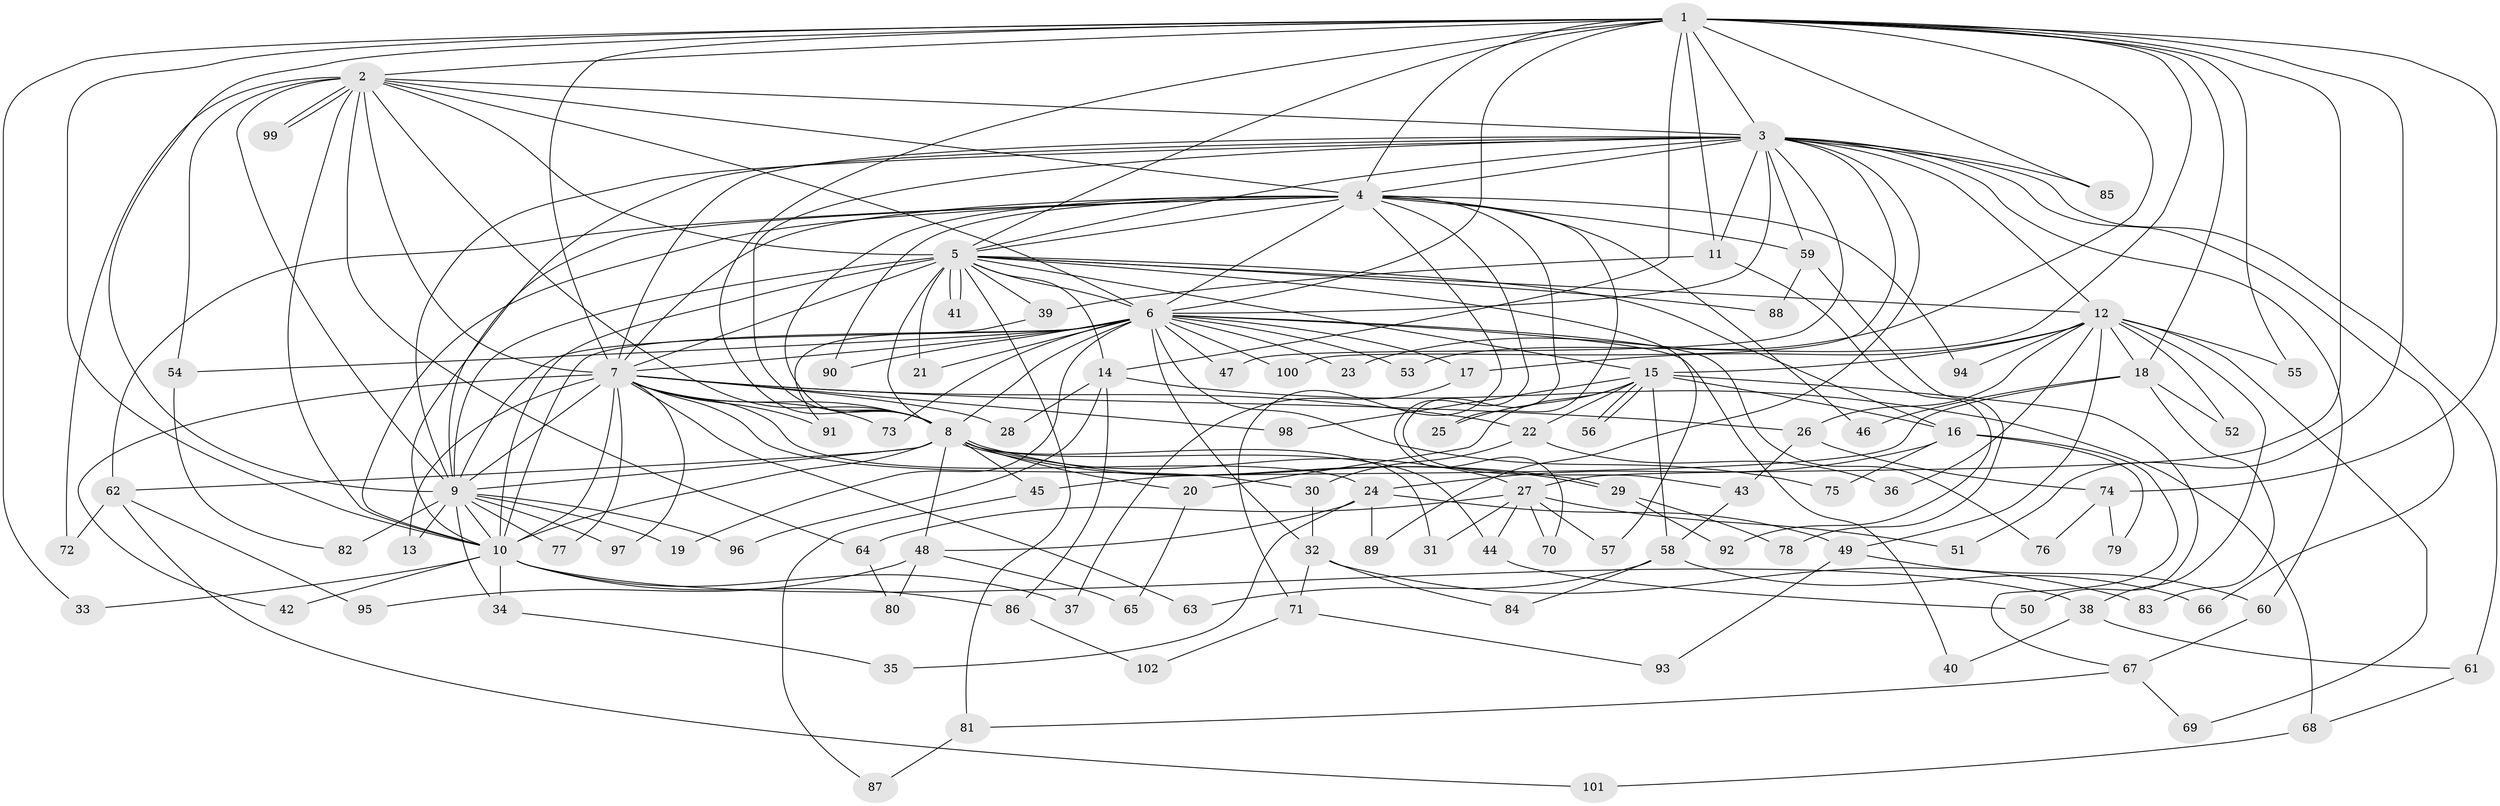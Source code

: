 // Generated by graph-tools (version 1.1) at 2025/49/03/09/25 03:49:35]
// undirected, 102 vertices, 229 edges
graph export_dot {
graph [start="1"]
  node [color=gray90,style=filled];
  1;
  2;
  3;
  4;
  5;
  6;
  7;
  8;
  9;
  10;
  11;
  12;
  13;
  14;
  15;
  16;
  17;
  18;
  19;
  20;
  21;
  22;
  23;
  24;
  25;
  26;
  27;
  28;
  29;
  30;
  31;
  32;
  33;
  34;
  35;
  36;
  37;
  38;
  39;
  40;
  41;
  42;
  43;
  44;
  45;
  46;
  47;
  48;
  49;
  50;
  51;
  52;
  53;
  54;
  55;
  56;
  57;
  58;
  59;
  60;
  61;
  62;
  63;
  64;
  65;
  66;
  67;
  68;
  69;
  70;
  71;
  72;
  73;
  74;
  75;
  76;
  77;
  78;
  79;
  80;
  81;
  82;
  83;
  84;
  85;
  86;
  87;
  88;
  89;
  90;
  91;
  92;
  93;
  94;
  95;
  96;
  97;
  98;
  99;
  100;
  101;
  102;
  1 -- 2;
  1 -- 3;
  1 -- 4;
  1 -- 5;
  1 -- 6;
  1 -- 7;
  1 -- 8;
  1 -- 9;
  1 -- 10;
  1 -- 11;
  1 -- 14;
  1 -- 18;
  1 -- 23;
  1 -- 27;
  1 -- 33;
  1 -- 51;
  1 -- 53;
  1 -- 55;
  1 -- 74;
  1 -- 85;
  2 -- 3;
  2 -- 4;
  2 -- 5;
  2 -- 6;
  2 -- 7;
  2 -- 8;
  2 -- 9;
  2 -- 10;
  2 -- 54;
  2 -- 64;
  2 -- 72;
  2 -- 99;
  2 -- 99;
  3 -- 4;
  3 -- 5;
  3 -- 6;
  3 -- 7;
  3 -- 8;
  3 -- 9;
  3 -- 10;
  3 -- 11;
  3 -- 12;
  3 -- 47;
  3 -- 59;
  3 -- 60;
  3 -- 61;
  3 -- 66;
  3 -- 85;
  3 -- 89;
  3 -- 100;
  4 -- 5;
  4 -- 6;
  4 -- 7;
  4 -- 8;
  4 -- 9;
  4 -- 10;
  4 -- 25;
  4 -- 43;
  4 -- 46;
  4 -- 59;
  4 -- 62;
  4 -- 70;
  4 -- 71;
  4 -- 90;
  4 -- 94;
  5 -- 6;
  5 -- 7;
  5 -- 8;
  5 -- 9;
  5 -- 10;
  5 -- 12;
  5 -- 14;
  5 -- 15;
  5 -- 16;
  5 -- 21;
  5 -- 39;
  5 -- 41;
  5 -- 41;
  5 -- 57;
  5 -- 81;
  5 -- 88;
  6 -- 7;
  6 -- 8;
  6 -- 9;
  6 -- 10;
  6 -- 17;
  6 -- 19;
  6 -- 21;
  6 -- 23;
  6 -- 32;
  6 -- 40;
  6 -- 47;
  6 -- 53;
  6 -- 54;
  6 -- 73;
  6 -- 75;
  6 -- 76;
  6 -- 90;
  6 -- 100;
  7 -- 8;
  7 -- 9;
  7 -- 10;
  7 -- 13;
  7 -- 22;
  7 -- 24;
  7 -- 26;
  7 -- 28;
  7 -- 30;
  7 -- 42;
  7 -- 63;
  7 -- 73;
  7 -- 77;
  7 -- 91;
  7 -- 97;
  7 -- 98;
  8 -- 9;
  8 -- 10;
  8 -- 20;
  8 -- 27;
  8 -- 29;
  8 -- 29;
  8 -- 31;
  8 -- 44;
  8 -- 45;
  8 -- 48;
  8 -- 62;
  9 -- 10;
  9 -- 13;
  9 -- 19;
  9 -- 34;
  9 -- 77;
  9 -- 82;
  9 -- 96;
  9 -- 97;
  10 -- 33;
  10 -- 34;
  10 -- 37;
  10 -- 38;
  10 -- 42;
  10 -- 86;
  11 -- 39;
  11 -- 92;
  12 -- 15;
  12 -- 17;
  12 -- 18;
  12 -- 26;
  12 -- 36;
  12 -- 38;
  12 -- 49;
  12 -- 52;
  12 -- 55;
  12 -- 69;
  12 -- 94;
  14 -- 28;
  14 -- 68;
  14 -- 86;
  14 -- 96;
  15 -- 16;
  15 -- 20;
  15 -- 22;
  15 -- 25;
  15 -- 50;
  15 -- 56;
  15 -- 56;
  15 -- 58;
  15 -- 98;
  16 -- 24;
  16 -- 67;
  16 -- 75;
  16 -- 79;
  17 -- 37;
  18 -- 45;
  18 -- 46;
  18 -- 52;
  18 -- 83;
  20 -- 65;
  22 -- 30;
  22 -- 36;
  24 -- 35;
  24 -- 48;
  24 -- 49;
  24 -- 89;
  26 -- 43;
  26 -- 74;
  27 -- 31;
  27 -- 44;
  27 -- 51;
  27 -- 57;
  27 -- 64;
  27 -- 70;
  29 -- 78;
  29 -- 92;
  30 -- 32;
  32 -- 71;
  32 -- 83;
  32 -- 84;
  34 -- 35;
  38 -- 40;
  38 -- 61;
  39 -- 91;
  43 -- 58;
  44 -- 50;
  45 -- 87;
  48 -- 65;
  48 -- 80;
  48 -- 95;
  49 -- 60;
  49 -- 93;
  54 -- 82;
  58 -- 63;
  58 -- 66;
  58 -- 84;
  59 -- 78;
  59 -- 88;
  60 -- 67;
  61 -- 68;
  62 -- 72;
  62 -- 95;
  62 -- 101;
  64 -- 80;
  67 -- 69;
  67 -- 81;
  68 -- 101;
  71 -- 93;
  71 -- 102;
  74 -- 76;
  74 -- 79;
  81 -- 87;
  86 -- 102;
}
